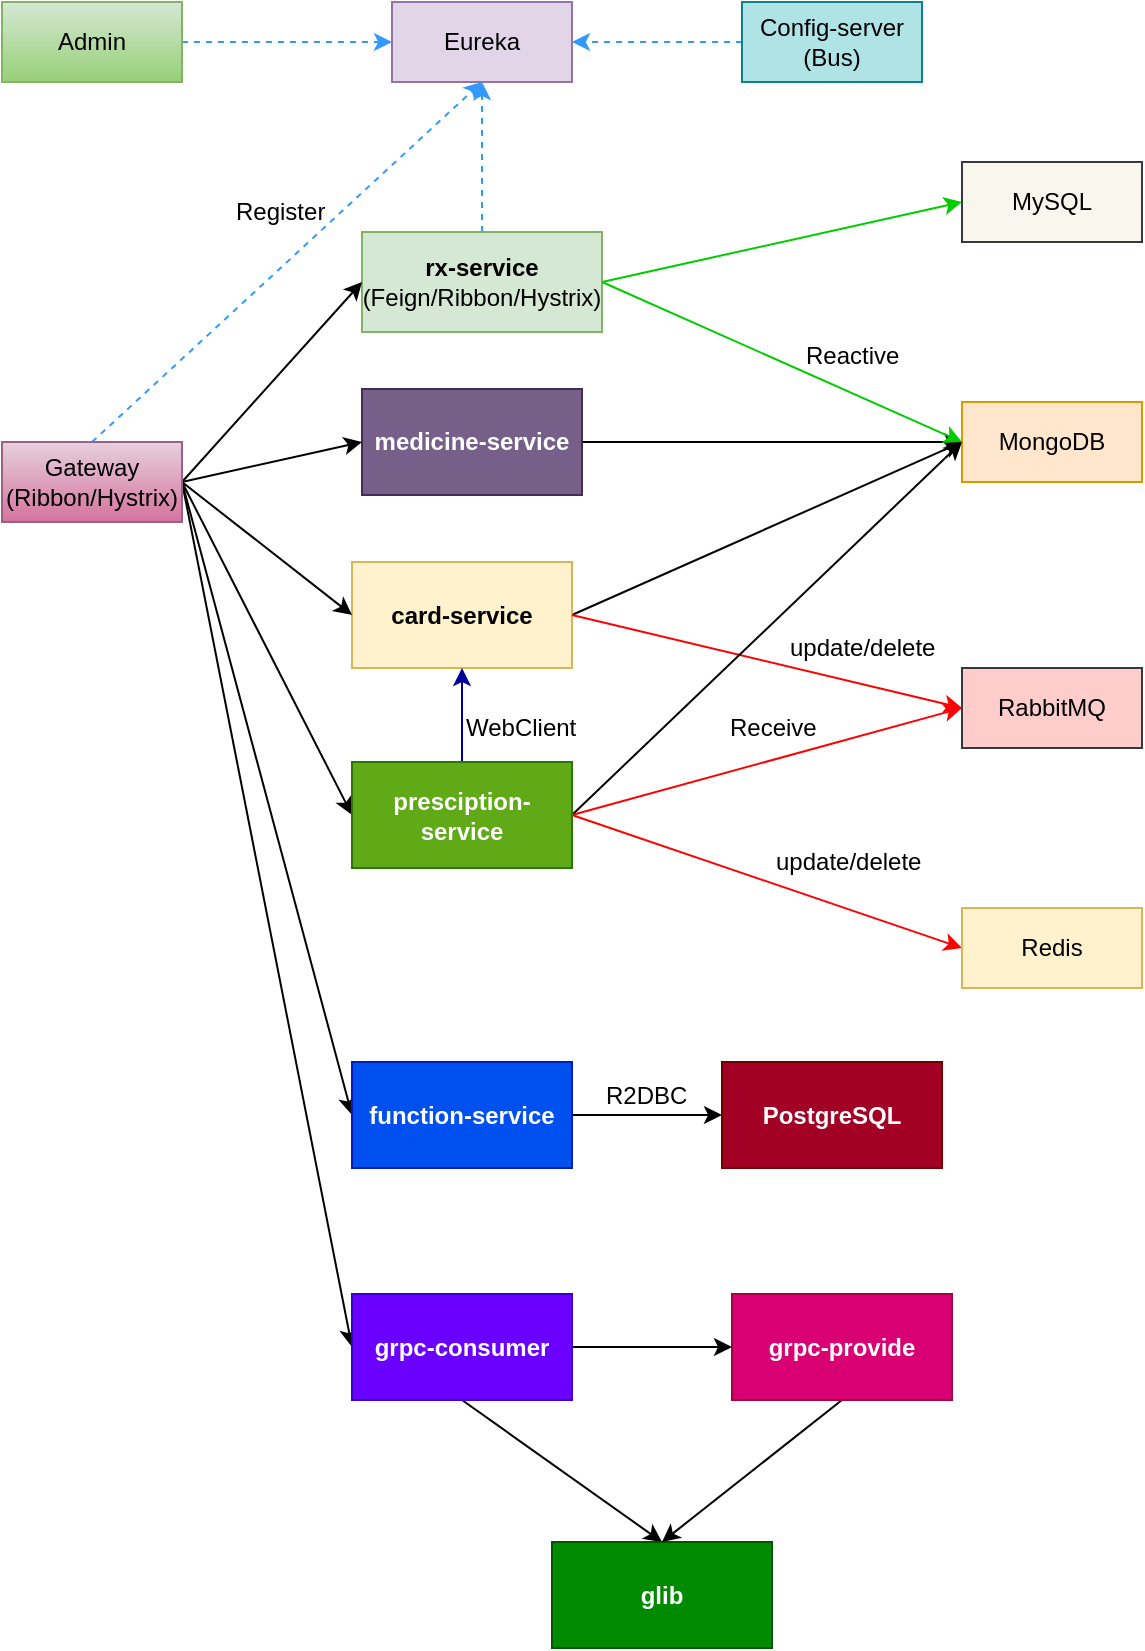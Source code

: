 <mxfile version="12.2.2" type="device" pages="3"><diagram id="0HOth9CFhJIEUULzoT_L" name="Page-1"><mxGraphModel dx="1010" dy="579" grid="1" gridSize="10" guides="1" tooltips="1" connect="1" arrows="1" fold="1" page="1" pageScale="1" pageWidth="850" pageHeight="1100" math="0" shadow="0"><root><mxCell id="0"/><mxCell id="1" parent="0"/><mxCell id="BOkDzWPtwP-CrOpWRu8w-8" style="rounded=0;orthogonalLoop=1;jettySize=auto;html=1;exitX=1;exitY=0.5;exitDx=0;exitDy=0;strokeColor=#00CC00;entryX=0;entryY=0.5;entryDx=0;entryDy=0;" parent="1" source="H5VQcHykVJCE6VzSCeWy-1" target="UPNa5poq_rFDc6X-XZCo-11" edge="1"><mxGeometry relative="1" as="geometry"><mxPoint x="400" y="260" as="targetPoint"/></mxGeometry></mxCell><mxCell id="BOkDzWPtwP-CrOpWRu8w-30" style="edgeStyle=orthogonalEdgeStyle;rounded=0;orthogonalLoop=1;jettySize=auto;html=1;exitX=0.5;exitY=0;exitDx=0;exitDy=0;entryX=0.5;entryY=1;entryDx=0;entryDy=0;dashed=1;strokeColor=#3399FF;" parent="1" source="H5VQcHykVJCE6VzSCeWy-1" target="UPNa5poq_rFDc6X-XZCo-7" edge="1"><mxGeometry relative="1" as="geometry"/></mxCell><mxCell id="H5VQcHykVJCE6VzSCeWy-1" value="&lt;b&gt;rx-service&lt;/b&gt;&lt;br&gt;(Feign/Ribbon/Hystrix)" style="rounded=0;whiteSpace=wrap;html=1;fillColor=#d5e8d4;strokeColor=#82b366;" parent="1" vertex="1"><mxGeometry x="220" y="195" width="120" height="50" as="geometry"/></mxCell><mxCell id="BOkDzWPtwP-CrOpWRu8w-22" style="edgeStyle=orthogonalEdgeStyle;rounded=0;orthogonalLoop=1;jettySize=auto;html=1;exitX=0;exitY=0.5;exitDx=0;exitDy=0;entryX=1;entryY=0.5;entryDx=0;entryDy=0;dashed=1;strokeColor=#3399FF;" parent="1" source="UPNa5poq_rFDc6X-XZCo-2" target="UPNa5poq_rFDc6X-XZCo-7" edge="1"><mxGeometry relative="1" as="geometry"/></mxCell><mxCell id="UPNa5poq_rFDc6X-XZCo-2" value="Config-server&lt;br&gt;(Bus)" style="rounded=0;whiteSpace=wrap;html=1;fillColor=#b0e3e6;strokeColor=#0e8088;" parent="1" vertex="1"><mxGeometry x="410" y="80" width="90" height="40" as="geometry"/></mxCell><mxCell id="XwgotpgDE8-c8_iexAVf-12" style="edgeStyle=none;rounded=0;orthogonalLoop=1;jettySize=auto;html=1;exitX=1;exitY=0.5;exitDx=0;exitDy=0;" parent="1" source="UPNa5poq_rFDc6X-XZCo-5" edge="1"><mxGeometry relative="1" as="geometry"><mxPoint x="520" y="300" as="targetPoint"/></mxGeometry></mxCell><mxCell id="UPNa5poq_rFDc6X-XZCo-5" value="&lt;b&gt;card-service&lt;/b&gt;" style="rounded=0;whiteSpace=wrap;html=1;fillColor=#fff2cc;strokeColor=#d6b656;" parent="1" vertex="1"><mxGeometry x="215" y="360" width="110" height="53" as="geometry"/></mxCell><mxCell id="XwgotpgDE8-c8_iexAVf-6" style="edgeStyle=none;rounded=0;orthogonalLoop=1;jettySize=auto;html=1;entryX=0;entryY=0.5;entryDx=0;entryDy=0;" parent="1" source="UPNa5poq_rFDc6X-XZCo-6" target="XwgotpgDE8-c8_iexAVf-1" edge="1"><mxGeometry relative="1" as="geometry"><mxPoint x="520" y="240" as="targetPoint"/></mxGeometry></mxCell><mxCell id="UPNa5poq_rFDc6X-XZCo-6" value="&lt;b&gt;medicine-service&lt;/b&gt;" style="rounded=0;whiteSpace=wrap;html=1;fillColor=#76608a;strokeColor=#432D57;fontColor=#ffffff;" parent="1" vertex="1"><mxGeometry x="220" y="273.5" width="110" height="53" as="geometry"/></mxCell><mxCell id="UPNa5poq_rFDc6X-XZCo-7" value="Eureka" style="rounded=0;whiteSpace=wrap;html=1;fillColor=#e1d5e7;strokeColor=#9673a6;" parent="1" vertex="1"><mxGeometry x="235" y="80" width="90" height="40" as="geometry"/></mxCell><mxCell id="BOkDzWPtwP-CrOpWRu8w-4" style="rounded=0;orthogonalLoop=1;jettySize=auto;html=1;exitX=1;exitY=0.5;exitDx=0;exitDy=0;entryX=0;entryY=0.5;entryDx=0;entryDy=0;" parent="1" source="UPNa5poq_rFDc6X-XZCo-8" target="H5VQcHykVJCE6VzSCeWy-1" edge="1"><mxGeometry relative="1" as="geometry"><mxPoint x="210" y="290" as="targetPoint"/></mxGeometry></mxCell><mxCell id="BOkDzWPtwP-CrOpWRu8w-6" style="rounded=0;orthogonalLoop=1;jettySize=auto;html=1;exitX=1;exitY=0.5;exitDx=0;exitDy=0;entryX=0;entryY=0.5;entryDx=0;entryDy=0;" parent="1" source="UPNa5poq_rFDc6X-XZCo-8" target="UPNa5poq_rFDc6X-XZCo-6" edge="1"><mxGeometry relative="1" as="geometry"/></mxCell><mxCell id="BOkDzWPtwP-CrOpWRu8w-35" style="edgeStyle=none;rounded=0;orthogonalLoop=1;jettySize=auto;html=1;exitX=0.5;exitY=0;exitDx=0;exitDy=0;dashed=1;strokeColor=#3399FF;entryX=0.5;entryY=1;entryDx=0;entryDy=0;" parent="1" source="UPNa5poq_rFDc6X-XZCo-8" target="UPNa5poq_rFDc6X-XZCo-7" edge="1"><mxGeometry relative="1" as="geometry"><mxPoint x="270" y="120" as="targetPoint"/></mxGeometry></mxCell><mxCell id="XwgotpgDE8-c8_iexAVf-4" style="edgeStyle=none;rounded=0;orthogonalLoop=1;jettySize=auto;html=1;entryX=0;entryY=0.5;entryDx=0;entryDy=0;exitX=1;exitY=0.5;exitDx=0;exitDy=0;" parent="1" source="UPNa5poq_rFDc6X-XZCo-8" target="XwgotpgDE8-c8_iexAVf-3" edge="1"><mxGeometry relative="1" as="geometry"/></mxCell><mxCell id="XwgotpgDE8-c8_iexAVf-5" style="edgeStyle=none;rounded=0;orthogonalLoop=1;jettySize=auto;html=1;entryX=0;entryY=0.5;entryDx=0;entryDy=0;exitX=1;exitY=0.5;exitDx=0;exitDy=0;" parent="1" source="UPNa5poq_rFDc6X-XZCo-8" target="UPNa5poq_rFDc6X-XZCo-5" edge="1"><mxGeometry relative="1" as="geometry"/></mxCell><mxCell id="UTm1DOQAUJBXPu0V3GKU-5" style="rounded=0;orthogonalLoop=1;jettySize=auto;html=1;exitX=1;exitY=0.5;exitDx=0;exitDy=0;entryX=0;entryY=0.5;entryDx=0;entryDy=0;" parent="1" source="UPNa5poq_rFDc6X-XZCo-8" target="UTm1DOQAUJBXPu0V3GKU-1" edge="1"><mxGeometry relative="1" as="geometry"/></mxCell><mxCell id="UTm1DOQAUJBXPu0V3GKU-7" style="edgeStyle=none;rounded=0;orthogonalLoop=1;jettySize=auto;html=1;exitX=1;exitY=0.5;exitDx=0;exitDy=0;entryX=0;entryY=0.5;entryDx=0;entryDy=0;" parent="1" source="UPNa5poq_rFDc6X-XZCo-8" target="UTm1DOQAUJBXPu0V3GKU-3" edge="1"><mxGeometry relative="1" as="geometry"/></mxCell><mxCell id="UPNa5poq_rFDc6X-XZCo-8" value="Gateway&lt;br&gt;(Ribbon/Hystrix)" style="rounded=0;whiteSpace=wrap;html=1;gradientColor=#d5739d;fillColor=#e6d0de;strokeColor=#996185;" parent="1" vertex="1"><mxGeometry x="40" y="300" width="90" height="40" as="geometry"/></mxCell><mxCell id="UPNa5poq_rFDc6X-XZCo-11" value="MySQL" style="rounded=0;whiteSpace=wrap;html=1;fillColor=#f9f7ed;strokeColor=#36393d;" parent="1" vertex="1"><mxGeometry x="520" y="160" width="90" height="40" as="geometry"/></mxCell><mxCell id="BOkDzWPtwP-CrOpWRu8w-12" style="rounded=0;orthogonalLoop=1;jettySize=auto;html=1;exitX=1;exitY=0.5;exitDx=0;exitDy=0;entryX=0;entryY=0.5;entryDx=0;entryDy=0;strokeColor=#FF0000;" parent="1" source="UPNa5poq_rFDc6X-XZCo-5" target="UPNa5poq_rFDc6X-XZCo-12" edge="1"><mxGeometry relative="1" as="geometry"/></mxCell><mxCell id="XwgotpgDE8-c8_iexAVf-18" value="" style="edgeStyle=none;rounded=0;orthogonalLoop=1;jettySize=auto;html=1;entryX=0;entryY=0.5;entryDx=0;entryDy=0;exitX=1;exitY=0.5;exitDx=0;exitDy=0;strokeColor=#FF0000;" parent="1" source="XwgotpgDE8-c8_iexAVf-3" target="XwgotpgDE8-c8_iexAVf-17" edge="1"><mxGeometry relative="1" as="geometry"><mxPoint x="330" y="490" as="sourcePoint"/></mxGeometry></mxCell><mxCell id="UPNa5poq_rFDc6X-XZCo-12" value="RabbitMQ" style="rounded=0;whiteSpace=wrap;html=1;fillColor=#ffcccc;strokeColor=#36393d;" parent="1" vertex="1"><mxGeometry x="520" y="413" width="90" height="40" as="geometry"/></mxCell><mxCell id="XwgotpgDE8-c8_iexAVf-17" value="Redis" style="rounded=0;whiteSpace=wrap;html=1;fillColor=#fff2cc;strokeColor=#d6b656;" parent="1" vertex="1"><mxGeometry x="520" y="533" width="90" height="40" as="geometry"/></mxCell><mxCell id="BOkDzWPtwP-CrOpWRu8w-20" style="edgeStyle=orthogonalEdgeStyle;rounded=0;orthogonalLoop=1;jettySize=auto;html=1;exitX=1;exitY=0.5;exitDx=0;exitDy=0;entryX=0;entryY=0.5;entryDx=0;entryDy=0;dashed=1;strokeColor=#3399FF;" parent="1" source="UPNa5poq_rFDc6X-XZCo-13" target="UPNa5poq_rFDc6X-XZCo-7" edge="1"><mxGeometry relative="1" as="geometry"/></mxCell><mxCell id="UPNa5poq_rFDc6X-XZCo-13" value="Admin" style="rounded=0;whiteSpace=wrap;html=1;fillColor=#d5e8d4;strokeColor=#82b366;gradientColor=#97d077;" parent="1" vertex="1"><mxGeometry x="40" y="80" width="90" height="40" as="geometry"/></mxCell><mxCell id="BOkDzWPtwP-CrOpWRu8w-32" value="Register" style="text;html=1;resizable=0;points=[];autosize=1;align=left;verticalAlign=top;spacingTop=-4;" parent="1" vertex="1"><mxGeometry x="155" y="175" width="60" height="20" as="geometry"/></mxCell><mxCell id="XwgotpgDE8-c8_iexAVf-1" value="MongoDB" style="rounded=0;whiteSpace=wrap;html=1;fillColor=#ffe6cc;strokeColor=#d79b00;" parent="1" vertex="1"><mxGeometry x="520" y="280" width="90" height="40" as="geometry"/></mxCell><mxCell id="XwgotpgDE8-c8_iexAVf-2" style="rounded=0;orthogonalLoop=1;jettySize=auto;html=1;exitX=1;exitY=0.5;exitDx=0;exitDy=0;strokeColor=#00CC00;entryX=0;entryY=0.5;entryDx=0;entryDy=0;" parent="1" source="H5VQcHykVJCE6VzSCeWy-1" target="XwgotpgDE8-c8_iexAVf-1" edge="1"><mxGeometry relative="1" as="geometry"><mxPoint x="340" y="270" as="sourcePoint"/><mxPoint x="530" y="190" as="targetPoint"/></mxGeometry></mxCell><mxCell id="XwgotpgDE8-c8_iexAVf-11" style="edgeStyle=none;rounded=0;orthogonalLoop=1;jettySize=auto;html=1;entryX=0;entryY=0.5;entryDx=0;entryDy=0;exitX=1;exitY=0.5;exitDx=0;exitDy=0;" parent="1" source="XwgotpgDE8-c8_iexAVf-3" target="XwgotpgDE8-c8_iexAVf-1" edge="1"><mxGeometry relative="1" as="geometry"/></mxCell><mxCell id="XwgotpgDE8-c8_iexAVf-14" style="edgeStyle=none;rounded=0;orthogonalLoop=1;jettySize=auto;html=1;entryX=0;entryY=0.5;entryDx=0;entryDy=0;exitX=1;exitY=0.5;exitDx=0;exitDy=0;strokeColor=#FF0000;" parent="1" source="XwgotpgDE8-c8_iexAVf-3" target="UPNa5poq_rFDc6X-XZCo-12" edge="1"><mxGeometry relative="1" as="geometry"><mxPoint x="460" y="470" as="targetPoint"/></mxGeometry></mxCell><mxCell id="XwgotpgDE8-c8_iexAVf-22" style="edgeStyle=none;rounded=0;orthogonalLoop=1;jettySize=auto;html=1;exitX=0.5;exitY=0;exitDx=0;exitDy=0;entryX=0.5;entryY=1;entryDx=0;entryDy=0;strokeColor=#000099;" parent="1" source="XwgotpgDE8-c8_iexAVf-3" target="UPNa5poq_rFDc6X-XZCo-5" edge="1"><mxGeometry relative="1" as="geometry"/></mxCell><mxCell id="XwgotpgDE8-c8_iexAVf-3" value="&lt;b&gt;presciption-service&lt;/b&gt;" style="rounded=0;whiteSpace=wrap;html=1;fillColor=#60a917;strokeColor=#2D7600;fontColor=#ffffff;" parent="1" vertex="1"><mxGeometry x="215" y="460" width="110" height="53" as="geometry"/></mxCell><mxCell id="UTm1DOQAUJBXPu0V3GKU-6" style="edgeStyle=none;rounded=0;orthogonalLoop=1;jettySize=auto;html=1;exitX=1;exitY=0.5;exitDx=0;exitDy=0;entryX=0;entryY=0.5;entryDx=0;entryDy=0;" parent="1" source="UTm1DOQAUJBXPu0V3GKU-1" target="UTm1DOQAUJBXPu0V3GKU-2" edge="1"><mxGeometry relative="1" as="geometry"/></mxCell><mxCell id="UTm1DOQAUJBXPu0V3GKU-1" value="&lt;b&gt;function-service&lt;/b&gt;" style="rounded=0;whiteSpace=wrap;html=1;fillColor=#0050ef;strokeColor=#001DBC;fontColor=#ffffff;" parent="1" vertex="1"><mxGeometry x="215" y="610" width="110" height="53" as="geometry"/></mxCell><mxCell id="UTm1DOQAUJBXPu0V3GKU-8" style="edgeStyle=none;rounded=0;orthogonalLoop=1;jettySize=auto;html=1;exitX=1;exitY=0.5;exitDx=0;exitDy=0;entryX=0;entryY=0.5;entryDx=0;entryDy=0;" parent="1" source="UTm1DOQAUJBXPu0V3GKU-3" target="UTm1DOQAUJBXPu0V3GKU-4" edge="1"><mxGeometry relative="1" as="geometry"/></mxCell><mxCell id="UTm1DOQAUJBXPu0V3GKU-10" style="edgeStyle=none;rounded=0;orthogonalLoop=1;jettySize=auto;html=1;exitX=0.5;exitY=1;exitDx=0;exitDy=0;entryX=0.5;entryY=0;entryDx=0;entryDy=0;" parent="1" source="UTm1DOQAUJBXPu0V3GKU-3" target="UTm1DOQAUJBXPu0V3GKU-9" edge="1"><mxGeometry relative="1" as="geometry"/></mxCell><mxCell id="UTm1DOQAUJBXPu0V3GKU-3" value="&lt;b&gt;grpc-consumer&lt;/b&gt;" style="rounded=0;whiteSpace=wrap;html=1;fillColor=#6a00ff;strokeColor=#3700CC;fontColor=#ffffff;" parent="1" vertex="1"><mxGeometry x="215" y="726" width="110" height="53" as="geometry"/></mxCell><mxCell id="UTm1DOQAUJBXPu0V3GKU-9" value="&lt;b&gt;glib&lt;/b&gt;" style="rounded=0;whiteSpace=wrap;html=1;fillColor=#008a00;strokeColor=#005700;fontColor=#ffffff;" parent="1" vertex="1"><mxGeometry x="315" y="850" width="110" height="53" as="geometry"/></mxCell><mxCell id="UTm1DOQAUJBXPu0V3GKU-2" value="&lt;b&gt;PostgreSQL&lt;/b&gt;" style="rounded=0;whiteSpace=wrap;html=1;fillColor=#a20025;strokeColor=#6F0000;fontColor=#ffffff;" parent="1" vertex="1"><mxGeometry x="400" y="610" width="110" height="53" as="geometry"/></mxCell><mxCell id="UTm1DOQAUJBXPu0V3GKU-11" style="edgeStyle=none;rounded=0;orthogonalLoop=1;jettySize=auto;html=1;exitX=0.5;exitY=1;exitDx=0;exitDy=0;" parent="1" source="UTm1DOQAUJBXPu0V3GKU-4" edge="1"><mxGeometry relative="1" as="geometry"><mxPoint x="370" y="850" as="targetPoint"/></mxGeometry></mxCell><mxCell id="UTm1DOQAUJBXPu0V3GKU-4" value="&lt;b&gt;grpc-provide&lt;/b&gt;" style="rounded=0;whiteSpace=wrap;html=1;fillColor=#d80073;strokeColor=#A50040;fontColor=#ffffff;" parent="1" vertex="1"><mxGeometry x="405" y="726" width="110" height="53" as="geometry"/></mxCell><mxCell id="XwgotpgDE8-c8_iexAVf-13" value="update/delete" style="text;html=1;resizable=0;points=[];autosize=1;align=left;verticalAlign=top;spacingTop=-4;" parent="1" vertex="1"><mxGeometry x="432" y="393" width="90" height="20" as="geometry"/></mxCell><mxCell id="XwgotpgDE8-c8_iexAVf-15" value="Receive" style="text;html=1;resizable=0;points=[];autosize=1;align=left;verticalAlign=top;spacingTop=-4;" parent="1" vertex="1"><mxGeometry x="402" y="433" width="60" height="20" as="geometry"/></mxCell><mxCell id="XwgotpgDE8-c8_iexAVf-16" style="edgeStyle=none;rounded=0;orthogonalLoop=1;jettySize=auto;html=1;exitX=0.5;exitY=1;exitDx=0;exitDy=0;" parent="1" source="UPNa5poq_rFDc6X-XZCo-12" target="UPNa5poq_rFDc6X-XZCo-12" edge="1"><mxGeometry relative="1" as="geometry"/></mxCell><mxCell id="XwgotpgDE8-c8_iexAVf-20" value="update/delete" style="text;html=1;resizable=0;points=[];autosize=1;align=left;verticalAlign=top;spacingTop=-4;" parent="1" vertex="1"><mxGeometry x="425" y="500" width="90" height="20" as="geometry"/></mxCell><mxCell id="XwgotpgDE8-c8_iexAVf-21" value="Reactive" style="text;html=1;resizable=0;points=[];autosize=1;align=left;verticalAlign=top;spacingTop=-4;" parent="1" vertex="1"><mxGeometry x="440" y="246.5" width="60" height="20" as="geometry"/></mxCell><mxCell id="XwgotpgDE8-c8_iexAVf-23" value="WebClient" style="text;html=1;resizable=0;points=[];autosize=1;align=left;verticalAlign=top;spacingTop=-4;" parent="1" vertex="1"><mxGeometry x="270" y="433" width="70" height="20" as="geometry"/></mxCell><mxCell id="UTm1DOQAUJBXPu0V3GKU-12" value="R2DBC" style="text;html=1;resizable=0;points=[];autosize=1;align=left;verticalAlign=top;spacingTop=-4;" parent="1" vertex="1"><mxGeometry x="340" y="616.5" width="60" height="20" as="geometry"/></mxCell></root></mxGraphModel></diagram><diagram name="Page-2" id="ZyMBPg5VK5GYl8cZOa0k"><mxGraphModel dx="1860" dy="579" grid="1" gridSize="10" guides="1" tooltips="1" connect="1" arrows="1" fold="1" page="1" pageScale="1" pageWidth="850" pageHeight="1100" math="0" shadow="0"><root><mxCell id="Os5PYY9fs8Vny6RFEv_2-0"/><mxCell id="Os5PYY9fs8Vny6RFEv_2-1" parent="Os5PYY9fs8Vny6RFEv_2-0"/><mxCell id="Os5PYY9fs8Vny6RFEv_2-2" style="rounded=0;orthogonalLoop=1;jettySize=auto;html=1;exitX=1;exitY=0.5;exitDx=0;exitDy=0;strokeColor=#00CC00;entryX=0;entryY=0.5;entryDx=0;entryDy=0;" parent="Os5PYY9fs8Vny6RFEv_2-1" source="Os5PYY9fs8Vny6RFEv_2-4" target="Os5PYY9fs8Vny6RFEv_2-20" edge="1"><mxGeometry relative="1" as="geometry"><mxPoint x="400" y="260" as="targetPoint"/></mxGeometry></mxCell><mxCell id="Os5PYY9fs8Vny6RFEv_2-3" style="edgeStyle=orthogonalEdgeStyle;rounded=0;orthogonalLoop=1;jettySize=auto;html=1;exitX=0.5;exitY=0;exitDx=0;exitDy=0;entryX=0.5;entryY=1;entryDx=0;entryDy=0;dashed=1;strokeColor=#3399FF;" parent="Os5PYY9fs8Vny6RFEv_2-1" source="Os5PYY9fs8Vny6RFEv_2-4" target="Os5PYY9fs8Vny6RFEv_2-11" edge="1"><mxGeometry relative="1" as="geometry"/></mxCell><mxCell id="Os5PYY9fs8Vny6RFEv_2-4" value="&lt;b&gt;sc-rx-service&lt;/b&gt;" style="rounded=0;whiteSpace=wrap;html=1;fillColor=#d5e8d4;strokeColor=#82b366;" parent="Os5PYY9fs8Vny6RFEv_2-1" vertex="1"><mxGeometry x="220" y="195" width="120" height="50" as="geometry"/></mxCell><mxCell id="Os5PYY9fs8Vny6RFEv_2-7" style="edgeStyle=none;rounded=0;orthogonalLoop=1;jettySize=auto;html=1;exitX=1;exitY=0.5;exitDx=0;exitDy=0;" parent="Os5PYY9fs8Vny6RFEv_2-1" source="Os5PYY9fs8Vny6RFEv_2-8" edge="1"><mxGeometry relative="1" as="geometry"><mxPoint x="520" y="300" as="targetPoint"/></mxGeometry></mxCell><mxCell id="Os5PYY9fs8Vny6RFEv_2-8" value="&lt;b&gt;card-service&lt;/b&gt;" style="rounded=0;whiteSpace=wrap;html=1;fillColor=#fff2cc;strokeColor=#d6b656;" parent="Os5PYY9fs8Vny6RFEv_2-1" vertex="1"><mxGeometry x="215" y="360" width="110" height="53" as="geometry"/></mxCell><mxCell id="Os5PYY9fs8Vny6RFEv_2-9" style="edgeStyle=none;rounded=0;orthogonalLoop=1;jettySize=auto;html=1;entryX=0;entryY=0.5;entryDx=0;entryDy=0;" parent="Os5PYY9fs8Vny6RFEv_2-1" source="Os5PYY9fs8Vny6RFEv_2-10" target="Os5PYY9fs8Vny6RFEv_2-28" edge="1"><mxGeometry relative="1" as="geometry"><mxPoint x="520" y="240" as="targetPoint"/></mxGeometry></mxCell><mxCell id="Os5PYY9fs8Vny6RFEv_2-10" value="&lt;b&gt;medicine-service&lt;/b&gt;" style="rounded=0;whiteSpace=wrap;html=1;fillColor=#76608a;strokeColor=#432D57;fontColor=#ffffff;" parent="Os5PYY9fs8Vny6RFEv_2-1" vertex="1"><mxGeometry x="220" y="273.5" width="110" height="53" as="geometry"/></mxCell><mxCell id="Os5PYY9fs8Vny6RFEv_2-11" value="Consul&lt;br&gt;(registry/config)" style="rounded=0;whiteSpace=wrap;html=1;fillColor=#e1d5e7;strokeColor=#9673a6;" parent="Os5PYY9fs8Vny6RFEv_2-1" vertex="1"><mxGeometry x="235" y="80" width="90" height="40" as="geometry"/></mxCell><mxCell id="Os5PYY9fs8Vny6RFEv_2-12" style="rounded=0;orthogonalLoop=1;jettySize=auto;html=1;exitX=1;exitY=0.5;exitDx=0;exitDy=0;entryX=0;entryY=0.5;entryDx=0;entryDy=0;" parent="Os5PYY9fs8Vny6RFEv_2-1" source="Os5PYY9fs8Vny6RFEv_2-19" target="Os5PYY9fs8Vny6RFEv_2-4" edge="1"><mxGeometry relative="1" as="geometry"><mxPoint x="210" y="290" as="targetPoint"/></mxGeometry></mxCell><mxCell id="Os5PYY9fs8Vny6RFEv_2-13" style="rounded=0;orthogonalLoop=1;jettySize=auto;html=1;exitX=1;exitY=0.5;exitDx=0;exitDy=0;entryX=0;entryY=0.5;entryDx=0;entryDy=0;" parent="Os5PYY9fs8Vny6RFEv_2-1" source="Os5PYY9fs8Vny6RFEv_2-19" target="Os5PYY9fs8Vny6RFEv_2-10" edge="1"><mxGeometry relative="1" as="geometry"/></mxCell><mxCell id="Os5PYY9fs8Vny6RFEv_2-14" style="edgeStyle=none;rounded=0;orthogonalLoop=1;jettySize=auto;html=1;exitX=0.5;exitY=0;exitDx=0;exitDy=0;dashed=1;strokeColor=#3399FF;entryX=0.5;entryY=1;entryDx=0;entryDy=0;" parent="Os5PYY9fs8Vny6RFEv_2-1" source="Os5PYY9fs8Vny6RFEv_2-19" target="Os5PYY9fs8Vny6RFEv_2-11" edge="1"><mxGeometry relative="1" as="geometry"><mxPoint x="270" y="120" as="targetPoint"/></mxGeometry></mxCell><mxCell id="Os5PYY9fs8Vny6RFEv_2-15" style="edgeStyle=none;rounded=0;orthogonalLoop=1;jettySize=auto;html=1;entryX=0;entryY=0.5;entryDx=0;entryDy=0;exitX=1;exitY=0.5;exitDx=0;exitDy=0;" parent="Os5PYY9fs8Vny6RFEv_2-1" source="Os5PYY9fs8Vny6RFEv_2-19" target="Os5PYY9fs8Vny6RFEv_2-33" edge="1"><mxGeometry relative="1" as="geometry"/></mxCell><mxCell id="Os5PYY9fs8Vny6RFEv_2-16" style="edgeStyle=none;rounded=0;orthogonalLoop=1;jettySize=auto;html=1;entryX=0;entryY=0.5;entryDx=0;entryDy=0;exitX=1;exitY=0.5;exitDx=0;exitDy=0;" parent="Os5PYY9fs8Vny6RFEv_2-1" source="Os5PYY9fs8Vny6RFEv_2-19" target="Os5PYY9fs8Vny6RFEv_2-8" edge="1"><mxGeometry relative="1" as="geometry"/></mxCell><mxCell id="Os5PYY9fs8Vny6RFEv_2-17" style="rounded=0;orthogonalLoop=1;jettySize=auto;html=1;exitX=1;exitY=0.5;exitDx=0;exitDy=0;entryX=0;entryY=0.5;entryDx=0;entryDy=0;" parent="Os5PYY9fs8Vny6RFEv_2-1" source="Os5PYY9fs8Vny6RFEv_2-19" target="Os5PYY9fs8Vny6RFEv_2-35" edge="1"><mxGeometry relative="1" as="geometry"/></mxCell><mxCell id="Os5PYY9fs8Vny6RFEv_2-18" style="edgeStyle=none;rounded=0;orthogonalLoop=1;jettySize=auto;html=1;exitX=1;exitY=0.5;exitDx=0;exitDy=0;entryX=0;entryY=0.5;entryDx=0;entryDy=0;" parent="Os5PYY9fs8Vny6RFEv_2-1" source="Os5PYY9fs8Vny6RFEv_2-19" target="Os5PYY9fs8Vny6RFEv_2-38" edge="1"><mxGeometry relative="1" as="geometry"/></mxCell><mxCell id="ElT0cHeRfC57wBqQ6yzu-3" style="rounded=0;orthogonalLoop=1;jettySize=auto;html=1;exitX=1;exitY=0.5;exitDx=0;exitDy=0;entryX=0;entryY=0.5;entryDx=0;entryDy=0;" parent="Os5PYY9fs8Vny6RFEv_2-1" source="Os5PYY9fs8Vny6RFEv_2-19" target="ElT0cHeRfC57wBqQ6yzu-0" edge="1"><mxGeometry relative="1" as="geometry"/></mxCell><mxCell id="Os5PYY9fs8Vny6RFEv_2-19" value="Gateway&lt;br&gt;(Ribbon/Hystrix)" style="rounded=0;whiteSpace=wrap;html=1;gradientColor=#d5739d;fillColor=#e6d0de;strokeColor=#996185;" parent="Os5PYY9fs8Vny6RFEv_2-1" vertex="1"><mxGeometry x="-30" y="423" width="90" height="40" as="geometry"/></mxCell><mxCell id="Os5PYY9fs8Vny6RFEv_2-20" value="MySQL" style="rounded=0;whiteSpace=wrap;html=1;fillColor=#f9f7ed;strokeColor=#36393d;" parent="Os5PYY9fs8Vny6RFEv_2-1" vertex="1"><mxGeometry x="520" y="200" width="90" height="40" as="geometry"/></mxCell><mxCell id="Os5PYY9fs8Vny6RFEv_2-21" style="rounded=0;orthogonalLoop=1;jettySize=auto;html=1;exitX=1;exitY=0.5;exitDx=0;exitDy=0;entryX=0;entryY=0.5;entryDx=0;entryDy=0;strokeColor=#FF0000;" parent="Os5PYY9fs8Vny6RFEv_2-1" source="Os5PYY9fs8Vny6RFEv_2-8" target="Os5PYY9fs8Vny6RFEv_2-23" edge="1"><mxGeometry relative="1" as="geometry"/></mxCell><mxCell id="Os5PYY9fs8Vny6RFEv_2-22" value="" style="edgeStyle=none;rounded=0;orthogonalLoop=1;jettySize=auto;html=1;entryX=0;entryY=0.5;entryDx=0;entryDy=0;exitX=1;exitY=0.5;exitDx=0;exitDy=0;strokeColor=#FF0000;" parent="Os5PYY9fs8Vny6RFEv_2-1" source="Os5PYY9fs8Vny6RFEv_2-33" target="Os5PYY9fs8Vny6RFEv_2-24" edge="1"><mxGeometry relative="1" as="geometry"><mxPoint x="330" y="490" as="sourcePoint"/></mxGeometry></mxCell><mxCell id="Os5PYY9fs8Vny6RFEv_2-23" value="RabbitMQ" style="rounded=0;whiteSpace=wrap;html=1;fillColor=#ffcccc;strokeColor=#36393d;" parent="Os5PYY9fs8Vny6RFEv_2-1" vertex="1"><mxGeometry x="520" y="413" width="90" height="40" as="geometry"/></mxCell><mxCell id="Os5PYY9fs8Vny6RFEv_2-24" value="Redis" style="rounded=0;whiteSpace=wrap;html=1;fillColor=#fff2cc;strokeColor=#d6b656;" parent="Os5PYY9fs8Vny6RFEv_2-1" vertex="1"><mxGeometry x="522" y="500" width="90" height="40" as="geometry"/></mxCell><mxCell id="Os5PYY9fs8Vny6RFEv_2-25" style="edgeStyle=orthogonalEdgeStyle;rounded=0;orthogonalLoop=1;jettySize=auto;html=1;exitX=1;exitY=0.5;exitDx=0;exitDy=0;entryX=0;entryY=0.5;entryDx=0;entryDy=0;dashed=1;strokeColor=#3399FF;" parent="Os5PYY9fs8Vny6RFEv_2-1" source="Os5PYY9fs8Vny6RFEv_2-26" target="Os5PYY9fs8Vny6RFEv_2-11" edge="1"><mxGeometry relative="1" as="geometry"/></mxCell><mxCell id="Os5PYY9fs8Vny6RFEv_2-26" value="Admin" style="rounded=0;whiteSpace=wrap;html=1;fillColor=#d5e8d4;strokeColor=#82b366;gradientColor=#97d077;" parent="Os5PYY9fs8Vny6RFEv_2-1" vertex="1"><mxGeometry x="40" y="80" width="90" height="40" as="geometry"/></mxCell><mxCell id="Os5PYY9fs8Vny6RFEv_2-27" value="Register" style="text;html=1;resizable=0;points=[];autosize=1;align=left;verticalAlign=top;spacingTop=-4;" parent="Os5PYY9fs8Vny6RFEv_2-1" vertex="1"><mxGeometry x="155" y="175" width="60" height="20" as="geometry"/></mxCell><mxCell id="Os5PYY9fs8Vny6RFEv_2-28" value="MongoDB" style="rounded=0;whiteSpace=wrap;html=1;fillColor=#ffe6cc;strokeColor=#d79b00;" parent="Os5PYY9fs8Vny6RFEv_2-1" vertex="1"><mxGeometry x="520" y="280" width="90" height="40" as="geometry"/></mxCell><mxCell id="Os5PYY9fs8Vny6RFEv_2-30" style="edgeStyle=none;rounded=0;orthogonalLoop=1;jettySize=auto;html=1;entryX=0;entryY=0.5;entryDx=0;entryDy=0;exitX=1;exitY=0.5;exitDx=0;exitDy=0;" parent="Os5PYY9fs8Vny6RFEv_2-1" source="Os5PYY9fs8Vny6RFEv_2-33" target="Os5PYY9fs8Vny6RFEv_2-28" edge="1"><mxGeometry relative="1" as="geometry"/></mxCell><mxCell id="Os5PYY9fs8Vny6RFEv_2-31" style="edgeStyle=none;rounded=0;orthogonalLoop=1;jettySize=auto;html=1;entryX=0;entryY=0.5;entryDx=0;entryDy=0;exitX=1;exitY=0.5;exitDx=0;exitDy=0;strokeColor=#FF0000;" parent="Os5PYY9fs8Vny6RFEv_2-1" source="Os5PYY9fs8Vny6RFEv_2-33" target="Os5PYY9fs8Vny6RFEv_2-23" edge="1"><mxGeometry relative="1" as="geometry"><mxPoint x="460" y="470" as="targetPoint"/></mxGeometry></mxCell><mxCell id="Os5PYY9fs8Vny6RFEv_2-32" style="edgeStyle=none;rounded=0;orthogonalLoop=1;jettySize=auto;html=1;exitX=0.5;exitY=0;exitDx=0;exitDy=0;entryX=0.5;entryY=1;entryDx=0;entryDy=0;strokeColor=#000099;" parent="Os5PYY9fs8Vny6RFEv_2-1" source="Os5PYY9fs8Vny6RFEv_2-33" target="Os5PYY9fs8Vny6RFEv_2-8" edge="1"><mxGeometry relative="1" as="geometry"/></mxCell><mxCell id="Os5PYY9fs8Vny6RFEv_2-33" value="&lt;b&gt;presciption-service&lt;/b&gt;" style="rounded=0;whiteSpace=wrap;html=1;fillColor=#60a917;strokeColor=#2D7600;fontColor=#ffffff;" parent="Os5PYY9fs8Vny6RFEv_2-1" vertex="1"><mxGeometry x="215" y="460" width="110" height="53" as="geometry"/></mxCell><mxCell id="Os5PYY9fs8Vny6RFEv_2-34" style="edgeStyle=none;rounded=0;orthogonalLoop=1;jettySize=auto;html=1;exitX=1;exitY=0.5;exitDx=0;exitDy=0;entryX=0;entryY=0.5;entryDx=0;entryDy=0;" parent="Os5PYY9fs8Vny6RFEv_2-1" source="Os5PYY9fs8Vny6RFEv_2-35" target="Os5PYY9fs8Vny6RFEv_2-40" edge="1"><mxGeometry relative="1" as="geometry"/></mxCell><mxCell id="Os5PYY9fs8Vny6RFEv_2-35" value="&lt;b&gt;sc-r2dbc-service&lt;/b&gt;" style="rounded=0;whiteSpace=wrap;html=1;fillColor=#0050ef;strokeColor=#001DBC;fontColor=#ffffff;" parent="Os5PYY9fs8Vny6RFEv_2-1" vertex="1"><mxGeometry x="220" y="637" width="100" height="54" as="geometry"/></mxCell><mxCell id="Os5PYY9fs8Vny6RFEv_2-36" style="edgeStyle=none;rounded=0;orthogonalLoop=1;jettySize=auto;html=1;exitX=1;exitY=0.5;exitDx=0;exitDy=0;entryX=0;entryY=0.5;entryDx=0;entryDy=0;" parent="Os5PYY9fs8Vny6RFEv_2-1" source="Os5PYY9fs8Vny6RFEv_2-38" target="Os5PYY9fs8Vny6RFEv_2-42" edge="1"><mxGeometry relative="1" as="geometry"/></mxCell><mxCell id="Os5PYY9fs8Vny6RFEv_2-37" style="edgeStyle=none;rounded=0;orthogonalLoop=1;jettySize=auto;html=1;exitX=0.5;exitY=1;exitDx=0;exitDy=0;entryX=0.5;entryY=0;entryDx=0;entryDy=0;" parent="Os5PYY9fs8Vny6RFEv_2-1" source="Os5PYY9fs8Vny6RFEv_2-38" target="Os5PYY9fs8Vny6RFEv_2-39" edge="1"><mxGeometry relative="1" as="geometry"/></mxCell><mxCell id="Os5PYY9fs8Vny6RFEv_2-38" value="&lt;b&gt;cloud-grpc-client&lt;/b&gt;" style="rounded=0;whiteSpace=wrap;html=1;fillColor=#6a00ff;strokeColor=#3700CC;fontColor=#ffffff;" parent="Os5PYY9fs8Vny6RFEv_2-1" vertex="1"><mxGeometry x="215" y="726" width="110" height="53" as="geometry"/></mxCell><mxCell id="Os5PYY9fs8Vny6RFEv_2-39" value="&lt;b&gt;grpc-lib&lt;/b&gt;" style="rounded=0;whiteSpace=wrap;html=1;fillColor=#008a00;strokeColor=#005700;fontColor=#ffffff;" parent="Os5PYY9fs8Vny6RFEv_2-1" vertex="1"><mxGeometry x="315" y="850" width="110" height="53" as="geometry"/></mxCell><mxCell id="Os5PYY9fs8Vny6RFEv_2-40" value="&lt;b&gt;PostgreSQL&lt;/b&gt;" style="rounded=0;whiteSpace=wrap;html=1;fillColor=#a20025;strokeColor=#6F0000;fontColor=#ffffff;" parent="Os5PYY9fs8Vny6RFEv_2-1" vertex="1"><mxGeometry x="405" y="636.5" width="110" height="53" as="geometry"/></mxCell><mxCell id="Os5PYY9fs8Vny6RFEv_2-41" style="edgeStyle=none;rounded=0;orthogonalLoop=1;jettySize=auto;html=1;exitX=0.5;exitY=1;exitDx=0;exitDy=0;" parent="Os5PYY9fs8Vny6RFEv_2-1" source="Os5PYY9fs8Vny6RFEv_2-42" edge="1"><mxGeometry relative="1" as="geometry"><mxPoint x="370" y="850" as="targetPoint"/></mxGeometry></mxCell><mxCell id="Os5PYY9fs8Vny6RFEv_2-42" value="&lt;b&gt;cloud-grpc-server&lt;/b&gt;" style="rounded=0;whiteSpace=wrap;html=1;fillColor=#d80073;strokeColor=#A50040;fontColor=#ffffff;" parent="Os5PYY9fs8Vny6RFEv_2-1" vertex="1"><mxGeometry x="405" y="726" width="110" height="53" as="geometry"/></mxCell><mxCell id="Os5PYY9fs8Vny6RFEv_2-43" value="update/delete" style="text;html=1;resizable=0;points=[];autosize=1;align=left;verticalAlign=top;spacingTop=-4;" parent="Os5PYY9fs8Vny6RFEv_2-1" vertex="1"><mxGeometry x="432" y="393" width="90" height="20" as="geometry"/></mxCell><mxCell id="Os5PYY9fs8Vny6RFEv_2-44" value="Receive" style="text;html=1;resizable=0;points=[];autosize=1;align=left;verticalAlign=top;spacingTop=-4;" parent="Os5PYY9fs8Vny6RFEv_2-1" vertex="1"><mxGeometry x="402" y="433" width="60" height="20" as="geometry"/></mxCell><mxCell id="Os5PYY9fs8Vny6RFEv_2-45" style="edgeStyle=none;rounded=0;orthogonalLoop=1;jettySize=auto;html=1;exitX=0.5;exitY=1;exitDx=0;exitDy=0;" parent="Os5PYY9fs8Vny6RFEv_2-1" source="Os5PYY9fs8Vny6RFEv_2-23" target="Os5PYY9fs8Vny6RFEv_2-23" edge="1"><mxGeometry relative="1" as="geometry"/></mxCell><mxCell id="Os5PYY9fs8Vny6RFEv_2-46" value="update/delete" style="text;html=1;resizable=0;points=[];autosize=1;align=left;verticalAlign=top;spacingTop=-4;" parent="Os5PYY9fs8Vny6RFEv_2-1" vertex="1"><mxGeometry x="425" y="500" width="90" height="20" as="geometry"/></mxCell><mxCell id="Os5PYY9fs8Vny6RFEv_2-48" value="WebClient" style="text;html=1;resizable=0;points=[];autosize=1;align=left;verticalAlign=top;spacingTop=-4;" parent="Os5PYY9fs8Vny6RFEv_2-1" vertex="1"><mxGeometry x="270" y="433" width="70" height="20" as="geometry"/></mxCell><mxCell id="Os5PYY9fs8Vny6RFEv_2-49" value="R2DBC" style="text;html=1;resizable=0;points=[];autosize=1;align=left;verticalAlign=top;spacingTop=-4;" parent="Os5PYY9fs8Vny6RFEv_2-1" vertex="1"><mxGeometry x="332.5" y="644" width="60" height="20" as="geometry"/></mxCell><mxCell id="ElT0cHeRfC57wBqQ6yzu-2" style="edgeStyle=orthogonalEdgeStyle;rounded=0;orthogonalLoop=1;jettySize=auto;html=1;exitX=1;exitY=0.5;exitDx=0;exitDy=0;entryX=0;entryY=0.5;entryDx=0;entryDy=0;" parent="Os5PYY9fs8Vny6RFEv_2-1" source="ElT0cHeRfC57wBqQ6yzu-0" target="ElT0cHeRfC57wBqQ6yzu-1" edge="1"><mxGeometry relative="1" as="geometry"/></mxCell><mxCell id="ElT0cHeRfC57wBqQ6yzu-0" value="&lt;b&gt;sc-webflux-service&lt;/b&gt;" style="rounded=0;whiteSpace=wrap;html=1;fillColor=#d5e8d4;strokeColor=#82b366;" parent="Os5PYY9fs8Vny6RFEv_2-1" vertex="1"><mxGeometry x="220" y="550" width="120" height="50" as="geometry"/></mxCell><mxCell id="ElT0cHeRfC57wBqQ6yzu-1" value="MongoDB" style="rounded=0;whiteSpace=wrap;html=1;fillColor=#ffe6cc;strokeColor=#d79b00;" parent="Os5PYY9fs8Vny6RFEv_2-1" vertex="1"><mxGeometry x="430" y="555" width="90" height="40" as="geometry"/></mxCell><mxCell id="ElT0cHeRfC57wBqQ6yzu-6" value="Reactive" style="text;html=1;resizable=0;points=[];autosize=1;align=left;verticalAlign=top;spacingTop=-4;" parent="Os5PYY9fs8Vny6RFEv_2-1" vertex="1"><mxGeometry x="355" y="555" width="60" height="20" as="geometry"/></mxCell></root></mxGraphModel></diagram><diagram name="Page-3" id="kxHOVXYHLrPDoCx4GdQL"><mxGraphModel dx="1010" dy="579" grid="1" gridSize="10" guides="1" tooltips="1" connect="1" arrows="1" fold="1" page="1" pageScale="1" pageWidth="850" pageHeight="1100" math="0" shadow="0"><root><mxCell id="qGXZ6bqe0wz1FkWaTjDd-0"/><mxCell id="qGXZ6bqe0wz1FkWaTjDd-1" parent="qGXZ6bqe0wz1FkWaTjDd-0"/><mxCell id="qGXZ6bqe0wz1FkWaTjDd-2" style="rounded=0;orthogonalLoop=1;jettySize=auto;html=1;exitX=1;exitY=0.5;exitDx=0;exitDy=0;strokeColor=#00CC00;entryX=0;entryY=0.5;entryDx=0;entryDy=0;" parent="qGXZ6bqe0wz1FkWaTjDd-1" source="qGXZ6bqe0wz1FkWaTjDd-4" target="qGXZ6bqe0wz1FkWaTjDd-18" edge="1"><mxGeometry relative="1" as="geometry"><mxPoint x="400" y="260" as="targetPoint"/></mxGeometry></mxCell><mxCell id="qGXZ6bqe0wz1FkWaTjDd-3" style="edgeStyle=orthogonalEdgeStyle;rounded=0;orthogonalLoop=1;jettySize=auto;html=1;exitX=0.5;exitY=0;exitDx=0;exitDy=0;entryX=0.5;entryY=1;entryDx=0;entryDy=0;dashed=1;strokeColor=#3399FF;" parent="qGXZ6bqe0wz1FkWaTjDd-1" source="qGXZ6bqe0wz1FkWaTjDd-4" target="qGXZ6bqe0wz1FkWaTjDd-11" edge="1"><mxGeometry relative="1" as="geometry"/></mxCell><mxCell id="qGXZ6bqe0wz1FkWaTjDd-4" value="&lt;b&gt;rx-service&lt;/b&gt;&lt;br&gt;(Feign/Ribbon/Hystrix)" style="rounded=0;whiteSpace=wrap;html=1;fillColor=#d5e8d4;strokeColor=#82b366;" parent="qGXZ6bqe0wz1FkWaTjDd-1" vertex="1"><mxGeometry x="220" y="195" width="120" height="50" as="geometry"/></mxCell><mxCell id="qGXZ6bqe0wz1FkWaTjDd-7" style="edgeStyle=none;rounded=0;orthogonalLoop=1;jettySize=auto;html=1;exitX=1;exitY=0.5;exitDx=0;exitDy=0;" parent="qGXZ6bqe0wz1FkWaTjDd-1" source="qGXZ6bqe0wz1FkWaTjDd-8" edge="1"><mxGeometry relative="1" as="geometry"><mxPoint x="520" y="300" as="targetPoint"/></mxGeometry></mxCell><mxCell id="qGXZ6bqe0wz1FkWaTjDd-8" value="&lt;b&gt;card-service&lt;/b&gt;" style="rounded=0;whiteSpace=wrap;html=1;fillColor=#fff2cc;strokeColor=#d6b656;" parent="qGXZ6bqe0wz1FkWaTjDd-1" vertex="1"><mxGeometry x="215" y="360" width="110" height="53" as="geometry"/></mxCell><mxCell id="qGXZ6bqe0wz1FkWaTjDd-9" style="edgeStyle=none;rounded=0;orthogonalLoop=1;jettySize=auto;html=1;entryX=0;entryY=0.5;entryDx=0;entryDy=0;" parent="qGXZ6bqe0wz1FkWaTjDd-1" source="qGXZ6bqe0wz1FkWaTjDd-10" target="qGXZ6bqe0wz1FkWaTjDd-26" edge="1"><mxGeometry relative="1" as="geometry"><mxPoint x="520" y="240" as="targetPoint"/></mxGeometry></mxCell><mxCell id="qGXZ6bqe0wz1FkWaTjDd-10" value="&lt;b&gt;medicine-service&lt;/b&gt;" style="rounded=0;whiteSpace=wrap;html=1;fillColor=#76608a;strokeColor=#432D57;fontColor=#ffffff;" parent="qGXZ6bqe0wz1FkWaTjDd-1" vertex="1"><mxGeometry x="220" y="273.5" width="110" height="53" as="geometry"/></mxCell><mxCell id="qGXZ6bqe0wz1FkWaTjDd-11" value="Consul&lt;br&gt;(registry/config)" style="rounded=0;whiteSpace=wrap;html=1;fillColor=#e1d5e7;strokeColor=#9673a6;" parent="qGXZ6bqe0wz1FkWaTjDd-1" vertex="1"><mxGeometry x="235" y="80" width="90" height="40" as="geometry"/></mxCell><mxCell id="qGXZ6bqe0wz1FkWaTjDd-12" style="rounded=0;orthogonalLoop=1;jettySize=auto;html=1;exitX=1;exitY=0.5;exitDx=0;exitDy=0;entryX=0;entryY=0.5;entryDx=0;entryDy=0;" parent="qGXZ6bqe0wz1FkWaTjDd-1" source="qGXZ6bqe0wz1FkWaTjDd-17" target="qGXZ6bqe0wz1FkWaTjDd-4" edge="1"><mxGeometry relative="1" as="geometry"><mxPoint x="210" y="290" as="targetPoint"/></mxGeometry></mxCell><mxCell id="qGXZ6bqe0wz1FkWaTjDd-13" style="rounded=0;orthogonalLoop=1;jettySize=auto;html=1;exitX=1;exitY=0.5;exitDx=0;exitDy=0;entryX=0;entryY=0.5;entryDx=0;entryDy=0;" parent="qGXZ6bqe0wz1FkWaTjDd-1" source="qGXZ6bqe0wz1FkWaTjDd-17" target="qGXZ6bqe0wz1FkWaTjDd-10" edge="1"><mxGeometry relative="1" as="geometry"/></mxCell><mxCell id="qGXZ6bqe0wz1FkWaTjDd-14" style="edgeStyle=none;rounded=0;orthogonalLoop=1;jettySize=auto;html=1;exitX=0.5;exitY=0;exitDx=0;exitDy=0;dashed=1;strokeColor=#3399FF;entryX=0.5;entryY=1;entryDx=0;entryDy=0;" parent="qGXZ6bqe0wz1FkWaTjDd-1" source="qGXZ6bqe0wz1FkWaTjDd-17" target="qGXZ6bqe0wz1FkWaTjDd-11" edge="1"><mxGeometry relative="1" as="geometry"><mxPoint x="270" y="120" as="targetPoint"/></mxGeometry></mxCell><mxCell id="qGXZ6bqe0wz1FkWaTjDd-15" style="edgeStyle=none;rounded=0;orthogonalLoop=1;jettySize=auto;html=1;entryX=0;entryY=0.5;entryDx=0;entryDy=0;exitX=1;exitY=0.5;exitDx=0;exitDy=0;" parent="qGXZ6bqe0wz1FkWaTjDd-1" source="qGXZ6bqe0wz1FkWaTjDd-17" target="qGXZ6bqe0wz1FkWaTjDd-31" edge="1"><mxGeometry relative="1" as="geometry"/></mxCell><mxCell id="qGXZ6bqe0wz1FkWaTjDd-16" style="edgeStyle=none;rounded=0;orthogonalLoop=1;jettySize=auto;html=1;entryX=0;entryY=0.5;entryDx=0;entryDy=0;exitX=1;exitY=0.5;exitDx=0;exitDy=0;" parent="qGXZ6bqe0wz1FkWaTjDd-1" source="qGXZ6bqe0wz1FkWaTjDd-17" target="qGXZ6bqe0wz1FkWaTjDd-8" edge="1"><mxGeometry relative="1" as="geometry"/></mxCell><mxCell id="qGXZ6bqe0wz1FkWaTjDd-17" value="Gateway&lt;br&gt;(Ribbon/Hystrix)" style="rounded=0;whiteSpace=wrap;html=1;gradientColor=#d5739d;fillColor=#e6d0de;strokeColor=#996185;" parent="qGXZ6bqe0wz1FkWaTjDd-1" vertex="1"><mxGeometry x="40" y="300" width="90" height="40" as="geometry"/></mxCell><mxCell id="qGXZ6bqe0wz1FkWaTjDd-18" value="MySQL" style="rounded=0;whiteSpace=wrap;html=1;fillColor=#f9f7ed;strokeColor=#36393d;" parent="qGXZ6bqe0wz1FkWaTjDd-1" vertex="1"><mxGeometry x="520" y="160" width="90" height="40" as="geometry"/></mxCell><mxCell id="qGXZ6bqe0wz1FkWaTjDd-19" style="rounded=0;orthogonalLoop=1;jettySize=auto;html=1;exitX=1;exitY=0.5;exitDx=0;exitDy=0;entryX=0;entryY=0.5;entryDx=0;entryDy=0;strokeColor=#FF0000;" parent="qGXZ6bqe0wz1FkWaTjDd-1" source="qGXZ6bqe0wz1FkWaTjDd-8" target="qGXZ6bqe0wz1FkWaTjDd-21" edge="1"><mxGeometry relative="1" as="geometry"/></mxCell><mxCell id="qGXZ6bqe0wz1FkWaTjDd-20" value="" style="edgeStyle=none;rounded=0;orthogonalLoop=1;jettySize=auto;html=1;entryX=0;entryY=0.5;entryDx=0;entryDy=0;exitX=1;exitY=0.5;exitDx=0;exitDy=0;strokeColor=#FF0000;" parent="qGXZ6bqe0wz1FkWaTjDd-1" source="qGXZ6bqe0wz1FkWaTjDd-31" target="qGXZ6bqe0wz1FkWaTjDd-22" edge="1"><mxGeometry relative="1" as="geometry"><mxPoint x="330" y="490" as="sourcePoint"/></mxGeometry></mxCell><mxCell id="qGXZ6bqe0wz1FkWaTjDd-21" value="RabbitMQ" style="rounded=0;whiteSpace=wrap;html=1;fillColor=#ffcccc;strokeColor=#36393d;" parent="qGXZ6bqe0wz1FkWaTjDd-1" vertex="1"><mxGeometry x="520" y="413" width="90" height="40" as="geometry"/></mxCell><mxCell id="qGXZ6bqe0wz1FkWaTjDd-22" value="Redis" style="rounded=0;whiteSpace=wrap;html=1;fillColor=#fff2cc;strokeColor=#d6b656;" parent="qGXZ6bqe0wz1FkWaTjDd-1" vertex="1"><mxGeometry x="520" y="533" width="90" height="40" as="geometry"/></mxCell><mxCell id="qGXZ6bqe0wz1FkWaTjDd-23" style="edgeStyle=orthogonalEdgeStyle;rounded=0;orthogonalLoop=1;jettySize=auto;html=1;exitX=1;exitY=0.5;exitDx=0;exitDy=0;entryX=0;entryY=0.5;entryDx=0;entryDy=0;dashed=1;strokeColor=#3399FF;" parent="qGXZ6bqe0wz1FkWaTjDd-1" source="qGXZ6bqe0wz1FkWaTjDd-24" target="qGXZ6bqe0wz1FkWaTjDd-11" edge="1"><mxGeometry relative="1" as="geometry"/></mxCell><mxCell id="qGXZ6bqe0wz1FkWaTjDd-24" value="Admin" style="rounded=0;whiteSpace=wrap;html=1;fillColor=#d5e8d4;strokeColor=#82b366;gradientColor=#97d077;" parent="qGXZ6bqe0wz1FkWaTjDd-1" vertex="1"><mxGeometry x="40" y="80" width="90" height="40" as="geometry"/></mxCell><mxCell id="qGXZ6bqe0wz1FkWaTjDd-25" value="Register" style="text;html=1;resizable=0;points=[];autosize=1;align=left;verticalAlign=top;spacingTop=-4;" parent="qGXZ6bqe0wz1FkWaTjDd-1" vertex="1"><mxGeometry x="155" y="175" width="60" height="20" as="geometry"/></mxCell><mxCell id="qGXZ6bqe0wz1FkWaTjDd-26" value="MongoDB" style="rounded=0;whiteSpace=wrap;html=1;fillColor=#ffe6cc;strokeColor=#d79b00;" parent="qGXZ6bqe0wz1FkWaTjDd-1" vertex="1"><mxGeometry x="520" y="280" width="90" height="40" as="geometry"/></mxCell><mxCell id="qGXZ6bqe0wz1FkWaTjDd-27" style="rounded=0;orthogonalLoop=1;jettySize=auto;html=1;exitX=1;exitY=0.5;exitDx=0;exitDy=0;strokeColor=#00CC00;entryX=0;entryY=0.5;entryDx=0;entryDy=0;" parent="qGXZ6bqe0wz1FkWaTjDd-1" source="qGXZ6bqe0wz1FkWaTjDd-4" target="qGXZ6bqe0wz1FkWaTjDd-26" edge="1"><mxGeometry relative="1" as="geometry"><mxPoint x="340" y="270" as="sourcePoint"/><mxPoint x="530" y="190" as="targetPoint"/></mxGeometry></mxCell><mxCell id="qGXZ6bqe0wz1FkWaTjDd-28" style="edgeStyle=none;rounded=0;orthogonalLoop=1;jettySize=auto;html=1;entryX=0;entryY=0.5;entryDx=0;entryDy=0;exitX=1;exitY=0.5;exitDx=0;exitDy=0;" parent="qGXZ6bqe0wz1FkWaTjDd-1" source="qGXZ6bqe0wz1FkWaTjDd-31" target="qGXZ6bqe0wz1FkWaTjDd-26" edge="1"><mxGeometry relative="1" as="geometry"/></mxCell><mxCell id="qGXZ6bqe0wz1FkWaTjDd-29" style="edgeStyle=none;rounded=0;orthogonalLoop=1;jettySize=auto;html=1;entryX=0;entryY=0.5;entryDx=0;entryDy=0;exitX=1;exitY=0.5;exitDx=0;exitDy=0;strokeColor=#FF0000;" parent="qGXZ6bqe0wz1FkWaTjDd-1" source="qGXZ6bqe0wz1FkWaTjDd-31" target="qGXZ6bqe0wz1FkWaTjDd-21" edge="1"><mxGeometry relative="1" as="geometry"><mxPoint x="460" y="470" as="targetPoint"/></mxGeometry></mxCell><mxCell id="qGXZ6bqe0wz1FkWaTjDd-30" style="edgeStyle=none;rounded=0;orthogonalLoop=1;jettySize=auto;html=1;exitX=0.5;exitY=0;exitDx=0;exitDy=0;entryX=0.5;entryY=1;entryDx=0;entryDy=0;strokeColor=#000099;" parent="qGXZ6bqe0wz1FkWaTjDd-1" source="qGXZ6bqe0wz1FkWaTjDd-31" target="qGXZ6bqe0wz1FkWaTjDd-8" edge="1"><mxGeometry relative="1" as="geometry"/></mxCell><mxCell id="qGXZ6bqe0wz1FkWaTjDd-31" value="&lt;b&gt;presciption-service&lt;/b&gt;" style="rounded=0;whiteSpace=wrap;html=1;fillColor=#60a917;strokeColor=#2D7600;fontColor=#ffffff;" parent="qGXZ6bqe0wz1FkWaTjDd-1" vertex="1"><mxGeometry x="215" y="460" width="110" height="53" as="geometry"/></mxCell><mxCell id="qGXZ6bqe0wz1FkWaTjDd-32" value="update/delete" style="text;html=1;resizable=0;points=[];autosize=1;align=left;verticalAlign=top;spacingTop=-4;" parent="qGXZ6bqe0wz1FkWaTjDd-1" vertex="1"><mxGeometry x="432" y="393" width="90" height="20" as="geometry"/></mxCell><mxCell id="qGXZ6bqe0wz1FkWaTjDd-33" value="Receive" style="text;html=1;resizable=0;points=[];autosize=1;align=left;verticalAlign=top;spacingTop=-4;" parent="qGXZ6bqe0wz1FkWaTjDd-1" vertex="1"><mxGeometry x="402" y="433" width="60" height="20" as="geometry"/></mxCell><mxCell id="qGXZ6bqe0wz1FkWaTjDd-34" style="edgeStyle=none;rounded=0;orthogonalLoop=1;jettySize=auto;html=1;exitX=0.5;exitY=1;exitDx=0;exitDy=0;" parent="qGXZ6bqe0wz1FkWaTjDd-1" source="qGXZ6bqe0wz1FkWaTjDd-21" target="qGXZ6bqe0wz1FkWaTjDd-21" edge="1"><mxGeometry relative="1" as="geometry"/></mxCell><mxCell id="qGXZ6bqe0wz1FkWaTjDd-35" value="update/delete" style="text;html=1;resizable=0;points=[];autosize=1;align=left;verticalAlign=top;spacingTop=-4;" parent="qGXZ6bqe0wz1FkWaTjDd-1" vertex="1"><mxGeometry x="425" y="500" width="90" height="20" as="geometry"/></mxCell><mxCell id="qGXZ6bqe0wz1FkWaTjDd-36" value="Reactive" style="text;html=1;resizable=0;points=[];autosize=1;align=left;verticalAlign=top;spacingTop=-4;" parent="qGXZ6bqe0wz1FkWaTjDd-1" vertex="1"><mxGeometry x="440" y="246.5" width="60" height="20" as="geometry"/></mxCell><mxCell id="qGXZ6bqe0wz1FkWaTjDd-37" value="WebClient" style="text;html=1;resizable=0;points=[];autosize=1;align=left;verticalAlign=top;spacingTop=-4;" parent="qGXZ6bqe0wz1FkWaTjDd-1" vertex="1"><mxGeometry x="270" y="433" width="70" height="20" as="geometry"/></mxCell></root></mxGraphModel></diagram></mxfile>